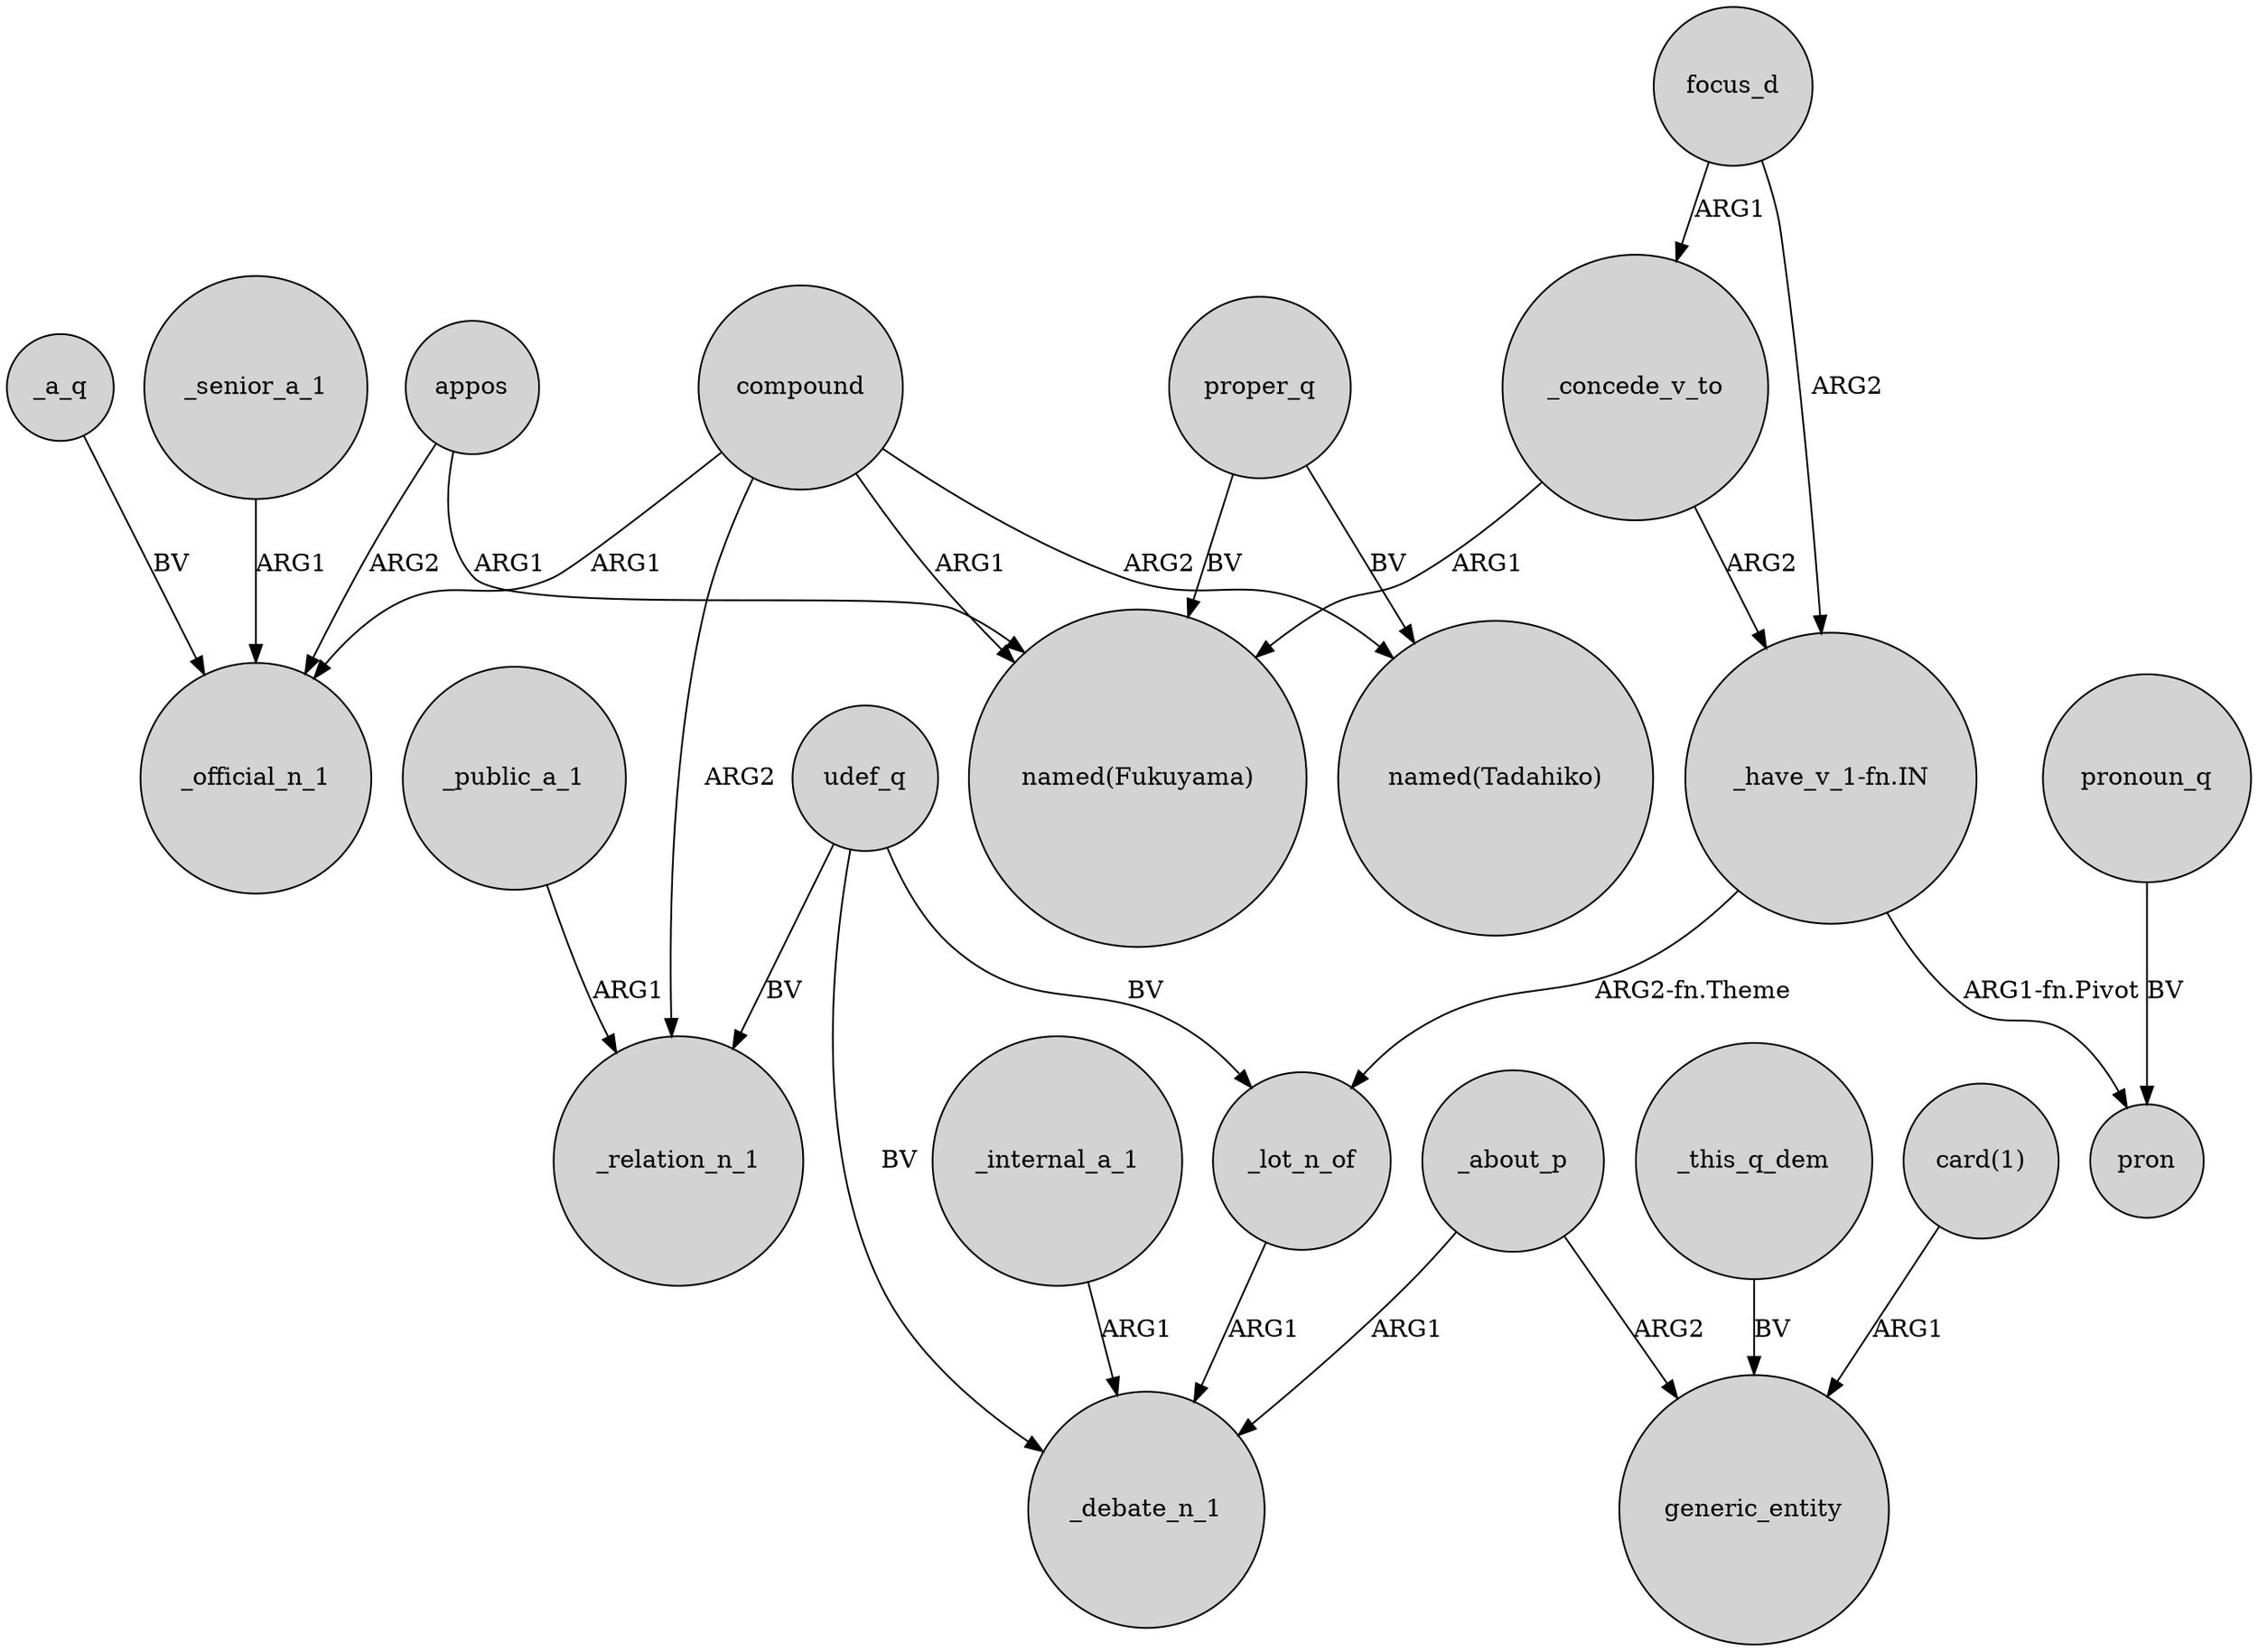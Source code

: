 digraph {
	node [shape=circle style=filled]
	appos -> _official_n_1 [label=ARG2]
	_public_a_1 -> _relation_n_1 [label=ARG1]
	_about_p -> _debate_n_1 [label=ARG1]
	focus_d -> "_have_v_1-fn.IN" [label=ARG2]
	_about_p -> generic_entity [label=ARG2]
	_concede_v_to -> "named(Fukuyama)" [label=ARG1]
	udef_q -> _lot_n_of [label=BV]
	udef_q -> _debate_n_1 [label=BV]
	"_have_v_1-fn.IN" -> pron [label="ARG1-fn.Pivot"]
	proper_q -> "named(Tadahiko)" [label=BV]
	proper_q -> "named(Fukuyama)" [label=BV]
	pronoun_q -> pron [label=BV]
	"_have_v_1-fn.IN" -> _lot_n_of [label="ARG2-fn.Theme"]
	_internal_a_1 -> _debate_n_1 [label=ARG1]
	compound -> "named(Fukuyama)" [label=ARG1]
	_a_q -> _official_n_1 [label=BV]
	_this_q_dem -> generic_entity [label=BV]
	focus_d -> _concede_v_to [label=ARG1]
	_concede_v_to -> "_have_v_1-fn.IN" [label=ARG2]
	compound -> _relation_n_1 [label=ARG2]
	appos -> "named(Fukuyama)" [label=ARG1]
	compound -> "named(Tadahiko)" [label=ARG2]
	_senior_a_1 -> _official_n_1 [label=ARG1]
	compound -> _official_n_1 [label=ARG1]
	_lot_n_of -> _debate_n_1 [label=ARG1]
	"card(1)" -> generic_entity [label=ARG1]
	udef_q -> _relation_n_1 [label=BV]
}
